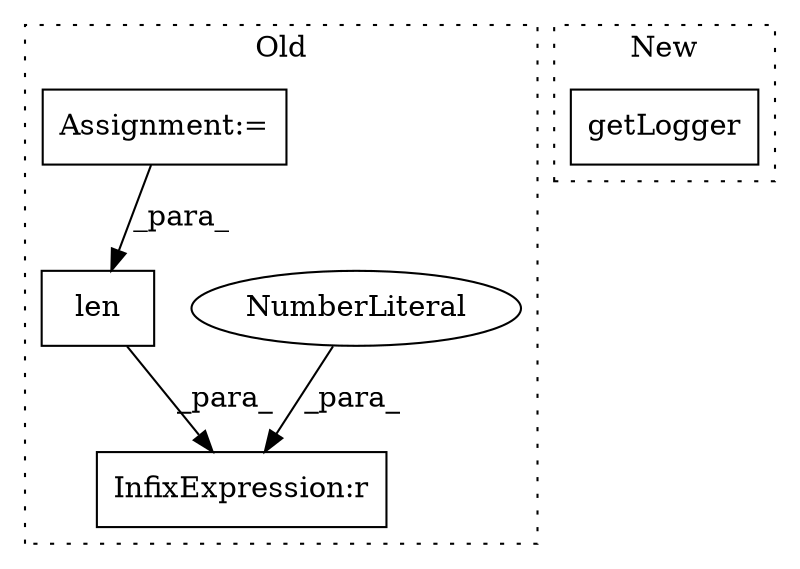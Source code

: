 digraph G {
subgraph cluster0 {
1 [label="len" a="32" s="862,875" l="4,1" shape="box"];
3 [label="InfixExpression:r" a="27" s="876" l="3" shape="box"];
4 [label="NumberLiteral" a="34" s="879" l="1" shape="ellipse"];
5 [label="Assignment:=" a="7" s="803" l="1" shape="box"];
label = "Old";
style="dotted";
}
subgraph cluster1 {
2 [label="getLogger" a="32" s="1613,1672" l="10,1" shape="box"];
label = "New";
style="dotted";
}
1 -> 3 [label="_para_"];
4 -> 3 [label="_para_"];
5 -> 1 [label="_para_"];
}